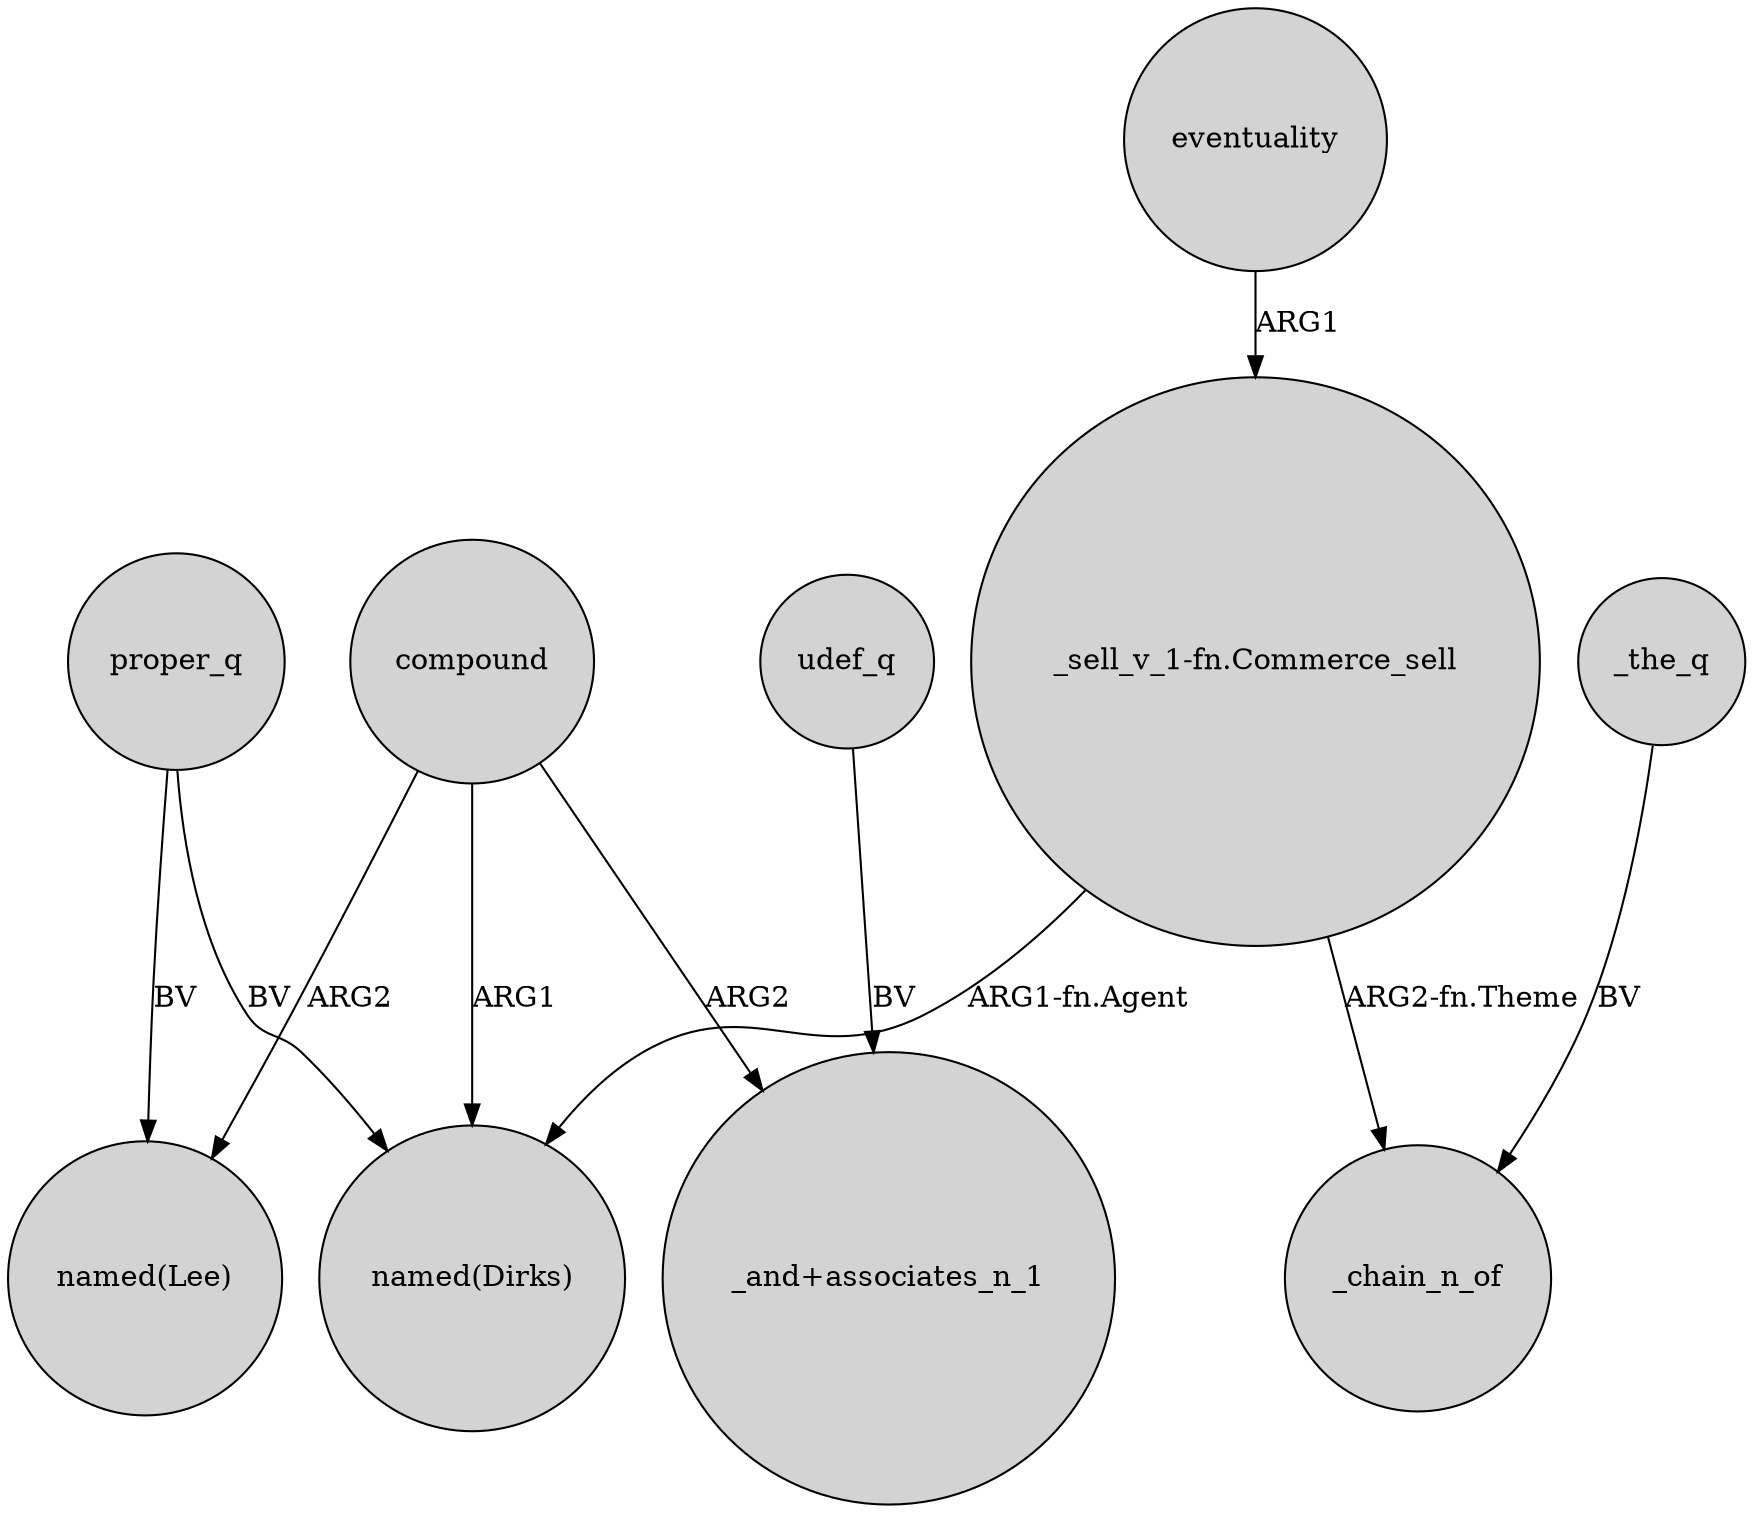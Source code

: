digraph {
	node [shape=circle style=filled]
	compound -> "named(Lee)" [label=ARG2]
	"_sell_v_1-fn.Commerce_sell" -> "named(Dirks)" [label="ARG1-fn.Agent"]
	eventuality -> "_sell_v_1-fn.Commerce_sell" [label=ARG1]
	"_sell_v_1-fn.Commerce_sell" -> _chain_n_of [label="ARG2-fn.Theme"]
	compound -> "named(Dirks)" [label=ARG1]
	_the_q -> _chain_n_of [label=BV]
	udef_q -> "_and+associates_n_1" [label=BV]
	proper_q -> "named(Lee)" [label=BV]
	compound -> "_and+associates_n_1" [label=ARG2]
	proper_q -> "named(Dirks)" [label=BV]
}
